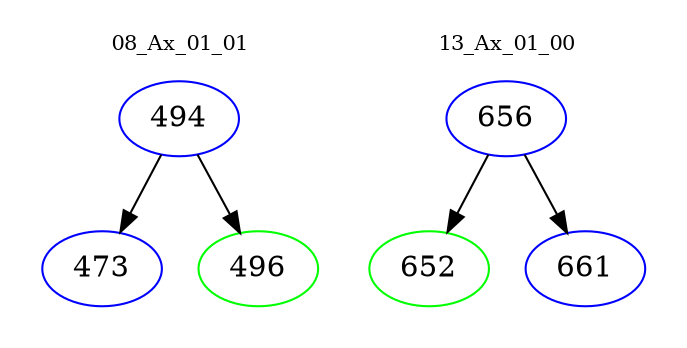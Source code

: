 digraph{
subgraph cluster_0 {
color = white
label = "08_Ax_01_01";
fontsize=10;
T0_494 [label="494", color="blue"]
T0_494 -> T0_473 [color="black"]
T0_473 [label="473", color="blue"]
T0_494 -> T0_496 [color="black"]
T0_496 [label="496", color="green"]
}
subgraph cluster_1 {
color = white
label = "13_Ax_01_00";
fontsize=10;
T1_656 [label="656", color="blue"]
T1_656 -> T1_652 [color="black"]
T1_652 [label="652", color="green"]
T1_656 -> T1_661 [color="black"]
T1_661 [label="661", color="blue"]
}
}
